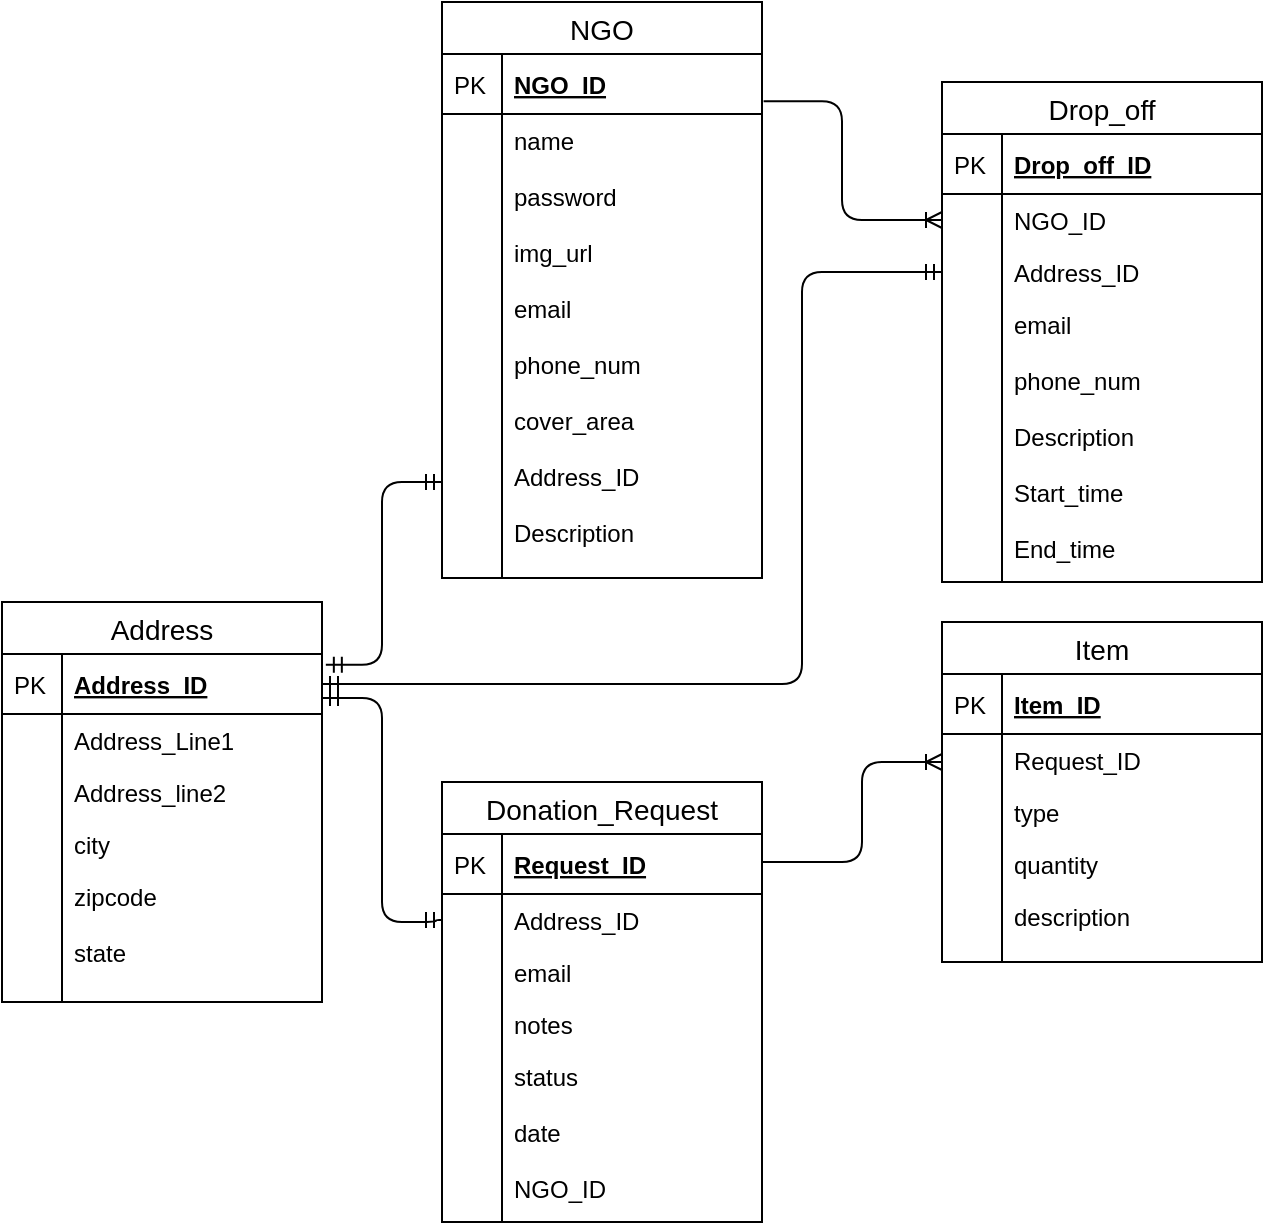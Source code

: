 <mxfile version="12.9.7" type="device"><diagram id="fbKD2f3aKcp4Ht8ZdFiX" name="Page-1"><mxGraphModel dx="1888" dy="1716" grid="1" gridSize="10" guides="1" tooltips="1" connect="1" arrows="1" fold="1" page="1" pageScale="1" pageWidth="850" pageHeight="1100" math="0" shadow="0"><root><mxCell id="0"/><mxCell id="1" parent="0"/><mxCell id="V-EA3xaBsomJCjaJ_prb-17" value="Address" style="swimlane;fontStyle=0;childLayout=stackLayout;horizontal=1;startSize=26;horizontalStack=0;resizeParent=1;resizeParentMax=0;resizeLast=0;collapsible=1;marginBottom=0;align=center;fontSize=14;" parent="1" vertex="1"><mxGeometry x="-30" y="250" width="160" height="200" as="geometry"/></mxCell><mxCell id="V-EA3xaBsomJCjaJ_prb-18" value="Address_ID" style="shape=partialRectangle;top=0;left=0;right=0;bottom=1;align=left;verticalAlign=middle;fillColor=none;spacingLeft=34;spacingRight=4;overflow=hidden;rotatable=0;points=[[0,0.5],[1,0.5]];portConstraint=eastwest;dropTarget=0;fontStyle=5;fontSize=12;" parent="V-EA3xaBsomJCjaJ_prb-17" vertex="1"><mxGeometry y="26" width="160" height="30" as="geometry"/></mxCell><mxCell id="V-EA3xaBsomJCjaJ_prb-19" value="PK" style="shape=partialRectangle;top=0;left=0;bottom=0;fillColor=none;align=left;verticalAlign=middle;spacingLeft=4;spacingRight=4;overflow=hidden;rotatable=0;points=[];portConstraint=eastwest;part=1;fontSize=12;" parent="V-EA3xaBsomJCjaJ_prb-18" vertex="1" connectable="0"><mxGeometry width="30" height="30" as="geometry"/></mxCell><mxCell id="V-EA3xaBsomJCjaJ_prb-20" value="Address_Line1" style="shape=partialRectangle;top=0;left=0;right=0;bottom=0;align=left;verticalAlign=top;fillColor=none;spacingLeft=34;spacingRight=4;overflow=hidden;rotatable=0;points=[[0,0.5],[1,0.5]];portConstraint=eastwest;dropTarget=0;fontSize=12;" parent="V-EA3xaBsomJCjaJ_prb-17" vertex="1"><mxGeometry y="56" width="160" height="26" as="geometry"/></mxCell><mxCell id="V-EA3xaBsomJCjaJ_prb-21" value="" style="shape=partialRectangle;top=0;left=0;bottom=0;fillColor=none;align=left;verticalAlign=top;spacingLeft=4;spacingRight=4;overflow=hidden;rotatable=0;points=[];portConstraint=eastwest;part=1;fontSize=12;" parent="V-EA3xaBsomJCjaJ_prb-20" vertex="1" connectable="0"><mxGeometry width="30" height="26" as="geometry"/></mxCell><mxCell id="V-EA3xaBsomJCjaJ_prb-22" value="Address_line2" style="shape=partialRectangle;top=0;left=0;right=0;bottom=0;align=left;verticalAlign=top;fillColor=none;spacingLeft=34;spacingRight=4;overflow=hidden;rotatable=0;points=[[0,0.5],[1,0.5]];portConstraint=eastwest;dropTarget=0;fontSize=12;" parent="V-EA3xaBsomJCjaJ_prb-17" vertex="1"><mxGeometry y="82" width="160" height="26" as="geometry"/></mxCell><mxCell id="V-EA3xaBsomJCjaJ_prb-23" value="" style="shape=partialRectangle;top=0;left=0;bottom=0;fillColor=none;align=left;verticalAlign=top;spacingLeft=4;spacingRight=4;overflow=hidden;rotatable=0;points=[];portConstraint=eastwest;part=1;fontSize=12;" parent="V-EA3xaBsomJCjaJ_prb-22" vertex="1" connectable="0"><mxGeometry width="30" height="26" as="geometry"/></mxCell><mxCell id="V-EA3xaBsomJCjaJ_prb-24" value="city" style="shape=partialRectangle;top=0;left=0;right=0;bottom=0;align=left;verticalAlign=top;fillColor=none;spacingLeft=34;spacingRight=4;overflow=hidden;rotatable=0;points=[[0,0.5],[1,0.5]];portConstraint=eastwest;dropTarget=0;fontSize=12;" parent="V-EA3xaBsomJCjaJ_prb-17" vertex="1"><mxGeometry y="108" width="160" height="26" as="geometry"/></mxCell><mxCell id="V-EA3xaBsomJCjaJ_prb-25" value="" style="shape=partialRectangle;top=0;left=0;bottom=0;fillColor=none;align=left;verticalAlign=top;spacingLeft=4;spacingRight=4;overflow=hidden;rotatable=0;points=[];portConstraint=eastwest;part=1;fontSize=12;" parent="V-EA3xaBsomJCjaJ_prb-24" vertex="1" connectable="0"><mxGeometry width="30" height="26" as="geometry"/></mxCell><mxCell id="V-EA3xaBsomJCjaJ_prb-26" value="zipcode&#10;&#10;state" style="shape=partialRectangle;top=0;left=0;right=0;bottom=0;align=left;verticalAlign=top;fillColor=none;spacingLeft=34;spacingRight=4;overflow=hidden;rotatable=0;points=[[0,0.5],[1,0.5]];portConstraint=eastwest;dropTarget=0;fontSize=12;" parent="V-EA3xaBsomJCjaJ_prb-17" vertex="1"><mxGeometry y="134" width="160" height="66" as="geometry"/></mxCell><mxCell id="V-EA3xaBsomJCjaJ_prb-27" value="" style="shape=partialRectangle;top=0;left=0;bottom=0;fillColor=none;align=left;verticalAlign=top;spacingLeft=4;spacingRight=4;overflow=hidden;rotatable=0;points=[];portConstraint=eastwest;part=1;fontSize=12;" parent="V-EA3xaBsomJCjaJ_prb-26" vertex="1" connectable="0"><mxGeometry width="30" height="66.0" as="geometry"/></mxCell><mxCell id="V-EA3xaBsomJCjaJ_prb-43" value="" style="edgeStyle=orthogonalEdgeStyle;fontSize=12;html=1;endArrow=ERmandOne;startArrow=ERmandOne;exitX=1.012;exitY=0.18;exitDx=0;exitDy=0;exitPerimeter=0;" parent="1" source="V-EA3xaBsomJCjaJ_prb-18" edge="1"><mxGeometry width="100" height="100" relative="1" as="geometry"><mxPoint x="140" y="280" as="sourcePoint"/><mxPoint x="190" y="190" as="targetPoint"/><Array as="points"><mxPoint x="160" y="281"/><mxPoint x="160" y="190"/></Array></mxGeometry></mxCell><mxCell id="V-EA3xaBsomJCjaJ_prb-44" value="" style="edgeStyle=orthogonalEdgeStyle;fontSize=12;html=1;endArrow=ERoneToMany;entryX=0;entryY=0.5;entryDx=0;entryDy=0;exitX=1.005;exitY=0.787;exitDx=0;exitDy=0;exitPerimeter=0;" parent="1" target="V-EA3xaBsomJCjaJ_prb-35" edge="1" source="V-EA3xaBsomJCjaJ_prb-2"><mxGeometry width="100" height="100" relative="1" as="geometry"><mxPoint x="350" y="80" as="sourcePoint"/><mxPoint x="435" y="109" as="targetPoint"/><Array as="points"><mxPoint x="390"/><mxPoint x="390" y="59"/></Array></mxGeometry></mxCell><mxCell id="V-EA3xaBsomJCjaJ_prb-45" value="" style="edgeStyle=orthogonalEdgeStyle;fontSize=12;html=1;endArrow=ERmandOne;startArrow=ERmandOne;exitX=1;exitY=0.5;exitDx=0;exitDy=0;entryX=0;entryY=0.5;entryDx=0;entryDy=0;" parent="1" source="V-EA3xaBsomJCjaJ_prb-18" edge="1" target="V-EA3xaBsomJCjaJ_prb-37"><mxGeometry width="100" height="100" relative="1" as="geometry"><mxPoint x="310" y="300" as="sourcePoint"/><mxPoint x="440" y="130" as="targetPoint"/><Array as="points"><mxPoint x="370" y="291"/><mxPoint x="370" y="85"/></Array></mxGeometry></mxCell><mxCell id="V-EA3xaBsomJCjaJ_prb-62" value="" style="edgeStyle=orthogonalEdgeStyle;fontSize=12;html=1;endArrow=ERmandOne;startArrow=ERmandOne;entryX=0;entryY=0.5;entryDx=0;entryDy=0;" parent="1" target="V-EA3xaBsomJCjaJ_prb-49" edge="1"><mxGeometry width="100" height="100" relative="1" as="geometry"><mxPoint x="130" y="298" as="sourcePoint"/><mxPoint x="187" y="381" as="targetPoint"/><Array as="points"><mxPoint x="160" y="298"/><mxPoint x="160" y="410"/><mxPoint x="187" y="410"/><mxPoint x="187" y="409"/></Array></mxGeometry></mxCell><mxCell id="V-EA3xaBsomJCjaJ_prb-46" value="Donation_Request" style="swimlane;fontStyle=0;childLayout=stackLayout;horizontal=1;startSize=26;horizontalStack=0;resizeParent=1;resizeParentMax=0;resizeLast=0;collapsible=1;marginBottom=0;align=center;fontSize=14;" parent="1" vertex="1"><mxGeometry x="190" y="340" width="160" height="220" as="geometry"/></mxCell><mxCell id="V-EA3xaBsomJCjaJ_prb-47" value="Request_ID" style="shape=partialRectangle;top=0;left=0;right=0;bottom=1;align=left;verticalAlign=middle;fillColor=none;spacingLeft=34;spacingRight=4;overflow=hidden;rotatable=0;points=[[0,0.5],[1,0.5]];portConstraint=eastwest;dropTarget=0;fontStyle=5;fontSize=12;" parent="V-EA3xaBsomJCjaJ_prb-46" vertex="1"><mxGeometry y="26" width="160" height="30" as="geometry"/></mxCell><mxCell id="V-EA3xaBsomJCjaJ_prb-48" value="PK" style="shape=partialRectangle;top=0;left=0;bottom=0;fillColor=none;align=left;verticalAlign=middle;spacingLeft=4;spacingRight=4;overflow=hidden;rotatable=0;points=[];portConstraint=eastwest;part=1;fontSize=12;" parent="V-EA3xaBsomJCjaJ_prb-47" vertex="1" connectable="0"><mxGeometry width="30" height="30" as="geometry"/></mxCell><mxCell id="V-EA3xaBsomJCjaJ_prb-49" value="Address_ID" style="shape=partialRectangle;top=0;left=0;right=0;bottom=0;align=left;verticalAlign=top;fillColor=none;spacingLeft=34;spacingRight=4;overflow=hidden;rotatable=0;points=[[0,0.5],[1,0.5]];portConstraint=eastwest;dropTarget=0;fontSize=12;" parent="V-EA3xaBsomJCjaJ_prb-46" vertex="1"><mxGeometry y="56" width="160" height="26" as="geometry"/></mxCell><mxCell id="V-EA3xaBsomJCjaJ_prb-50" value="" style="shape=partialRectangle;top=0;left=0;bottom=0;fillColor=none;align=left;verticalAlign=top;spacingLeft=4;spacingRight=4;overflow=hidden;rotatable=0;points=[];portConstraint=eastwest;part=1;fontSize=12;" parent="V-EA3xaBsomJCjaJ_prb-49" vertex="1" connectable="0"><mxGeometry width="30" height="26" as="geometry"/></mxCell><mxCell id="V-EA3xaBsomJCjaJ_prb-51" value="email" style="shape=partialRectangle;top=0;left=0;right=0;bottom=0;align=left;verticalAlign=top;fillColor=none;spacingLeft=34;spacingRight=4;overflow=hidden;rotatable=0;points=[[0,0.5],[1,0.5]];portConstraint=eastwest;dropTarget=0;fontSize=12;" parent="V-EA3xaBsomJCjaJ_prb-46" vertex="1"><mxGeometry y="82" width="160" height="26" as="geometry"/></mxCell><mxCell id="V-EA3xaBsomJCjaJ_prb-52" value="" style="shape=partialRectangle;top=0;left=0;bottom=0;fillColor=none;align=left;verticalAlign=top;spacingLeft=4;spacingRight=4;overflow=hidden;rotatable=0;points=[];portConstraint=eastwest;part=1;fontSize=12;" parent="V-EA3xaBsomJCjaJ_prb-51" vertex="1" connectable="0"><mxGeometry width="30" height="26" as="geometry"/></mxCell><mxCell id="V-EA3xaBsomJCjaJ_prb-53" value="notes" style="shape=partialRectangle;top=0;left=0;right=0;bottom=0;align=left;verticalAlign=top;fillColor=none;spacingLeft=34;spacingRight=4;overflow=hidden;rotatable=0;points=[[0,0.5],[1,0.5]];portConstraint=eastwest;dropTarget=0;fontSize=12;" parent="V-EA3xaBsomJCjaJ_prb-46" vertex="1"><mxGeometry y="108" width="160" height="26" as="geometry"/></mxCell><mxCell id="V-EA3xaBsomJCjaJ_prb-54" value="" style="shape=partialRectangle;top=0;left=0;bottom=0;fillColor=none;align=left;verticalAlign=top;spacingLeft=4;spacingRight=4;overflow=hidden;rotatable=0;points=[];portConstraint=eastwest;part=1;fontSize=12;" parent="V-EA3xaBsomJCjaJ_prb-53" vertex="1" connectable="0"><mxGeometry width="30" height="26" as="geometry"/></mxCell><mxCell id="V-EA3xaBsomJCjaJ_prb-55" value="status&#10;&#10;date&#10;&#10;NGO_ID" style="shape=partialRectangle;top=0;left=0;right=0;bottom=0;align=left;verticalAlign=top;fillColor=none;spacingLeft=34;spacingRight=4;overflow=hidden;rotatable=0;points=[[0,0.5],[1,0.5]];portConstraint=eastwest;dropTarget=0;fontSize=12;" parent="V-EA3xaBsomJCjaJ_prb-46" vertex="1"><mxGeometry y="134" width="160" height="86" as="geometry"/></mxCell><mxCell id="V-EA3xaBsomJCjaJ_prb-56" value="" style="shape=partialRectangle;top=0;left=0;bottom=0;fillColor=none;align=left;verticalAlign=top;spacingLeft=4;spacingRight=4;overflow=hidden;rotatable=0;points=[];portConstraint=eastwest;part=1;fontSize=12;" parent="V-EA3xaBsomJCjaJ_prb-55" vertex="1" connectable="0"><mxGeometry width="30" height="86" as="geometry"/></mxCell><mxCell id="V-EA3xaBsomJCjaJ_prb-63" value="" style="edgeStyle=orthogonalEdgeStyle;fontSize=12;html=1;endArrow=ERoneToMany;" parent="1" edge="1"><mxGeometry width="100" height="100" relative="1" as="geometry"><mxPoint x="350" y="380" as="sourcePoint"/><mxPoint x="440" y="330" as="targetPoint"/><Array as="points"><mxPoint x="350" y="380"/><mxPoint x="400" y="380"/><mxPoint x="400" y="330"/></Array></mxGeometry></mxCell><mxCell id="V-EA3xaBsomJCjaJ_prb-64" value="Item" style="swimlane;fontStyle=0;childLayout=stackLayout;horizontal=1;startSize=26;horizontalStack=0;resizeParent=1;resizeParentMax=0;resizeLast=0;collapsible=1;marginBottom=0;align=center;fontSize=14;" parent="1" vertex="1"><mxGeometry x="440" y="260" width="160" height="170" as="geometry"/></mxCell><mxCell id="V-EA3xaBsomJCjaJ_prb-65" value="Item_ID" style="shape=partialRectangle;top=0;left=0;right=0;bottom=1;align=left;verticalAlign=middle;fillColor=none;spacingLeft=34;spacingRight=4;overflow=hidden;rotatable=0;points=[[0,0.5],[1,0.5]];portConstraint=eastwest;dropTarget=0;fontStyle=5;fontSize=12;" parent="V-EA3xaBsomJCjaJ_prb-64" vertex="1"><mxGeometry y="26" width="160" height="30" as="geometry"/></mxCell><mxCell id="V-EA3xaBsomJCjaJ_prb-66" value="PK" style="shape=partialRectangle;top=0;left=0;bottom=0;fillColor=none;align=left;verticalAlign=middle;spacingLeft=4;spacingRight=4;overflow=hidden;rotatable=0;points=[];portConstraint=eastwest;part=1;fontSize=12;" parent="V-EA3xaBsomJCjaJ_prb-65" vertex="1" connectable="0"><mxGeometry width="30" height="30" as="geometry"/></mxCell><mxCell id="V-EA3xaBsomJCjaJ_prb-67" value="Request_ID" style="shape=partialRectangle;top=0;left=0;right=0;bottom=0;align=left;verticalAlign=top;fillColor=none;spacingLeft=34;spacingRight=4;overflow=hidden;rotatable=0;points=[[0,0.5],[1,0.5]];portConstraint=eastwest;dropTarget=0;fontSize=12;" parent="V-EA3xaBsomJCjaJ_prb-64" vertex="1"><mxGeometry y="56" width="160" height="26" as="geometry"/></mxCell><mxCell id="V-EA3xaBsomJCjaJ_prb-68" value="" style="shape=partialRectangle;top=0;left=0;bottom=0;fillColor=none;align=left;verticalAlign=top;spacingLeft=4;spacingRight=4;overflow=hidden;rotatable=0;points=[];portConstraint=eastwest;part=1;fontSize=12;" parent="V-EA3xaBsomJCjaJ_prb-67" vertex="1" connectable="0"><mxGeometry width="30" height="26" as="geometry"/></mxCell><mxCell id="V-EA3xaBsomJCjaJ_prb-69" value="type" style="shape=partialRectangle;top=0;left=0;right=0;bottom=0;align=left;verticalAlign=top;fillColor=none;spacingLeft=34;spacingRight=4;overflow=hidden;rotatable=0;points=[[0,0.5],[1,0.5]];portConstraint=eastwest;dropTarget=0;fontSize=12;" parent="V-EA3xaBsomJCjaJ_prb-64" vertex="1"><mxGeometry y="82" width="160" height="26" as="geometry"/></mxCell><mxCell id="V-EA3xaBsomJCjaJ_prb-70" value="" style="shape=partialRectangle;top=0;left=0;bottom=0;fillColor=none;align=left;verticalAlign=top;spacingLeft=4;spacingRight=4;overflow=hidden;rotatable=0;points=[];portConstraint=eastwest;part=1;fontSize=12;" parent="V-EA3xaBsomJCjaJ_prb-69" vertex="1" connectable="0"><mxGeometry width="30" height="26" as="geometry"/></mxCell><mxCell id="V-EA3xaBsomJCjaJ_prb-71" value="quantity" style="shape=partialRectangle;top=0;left=0;right=0;bottom=0;align=left;verticalAlign=top;fillColor=none;spacingLeft=34;spacingRight=4;overflow=hidden;rotatable=0;points=[[0,0.5],[1,0.5]];portConstraint=eastwest;dropTarget=0;fontSize=12;" parent="V-EA3xaBsomJCjaJ_prb-64" vertex="1"><mxGeometry y="108" width="160" height="26" as="geometry"/></mxCell><mxCell id="V-EA3xaBsomJCjaJ_prb-72" value="" style="shape=partialRectangle;top=0;left=0;bottom=0;fillColor=none;align=left;verticalAlign=top;spacingLeft=4;spacingRight=4;overflow=hidden;rotatable=0;points=[];portConstraint=eastwest;part=1;fontSize=12;" parent="V-EA3xaBsomJCjaJ_prb-71" vertex="1" connectable="0"><mxGeometry width="30" height="26" as="geometry"/></mxCell><mxCell id="V-EA3xaBsomJCjaJ_prb-73" value="description" style="shape=partialRectangle;top=0;left=0;right=0;bottom=0;align=left;verticalAlign=top;fillColor=none;spacingLeft=34;spacingRight=4;overflow=hidden;rotatable=0;points=[[0,0.5],[1,0.5]];portConstraint=eastwest;dropTarget=0;fontSize=12;" parent="V-EA3xaBsomJCjaJ_prb-64" vertex="1"><mxGeometry y="134" width="160" height="36" as="geometry"/></mxCell><mxCell id="V-EA3xaBsomJCjaJ_prb-74" value="" style="shape=partialRectangle;top=0;left=0;bottom=0;fillColor=none;align=left;verticalAlign=top;spacingLeft=4;spacingRight=4;overflow=hidden;rotatable=0;points=[];portConstraint=eastwest;part=1;fontSize=12;" parent="V-EA3xaBsomJCjaJ_prb-73" vertex="1" connectable="0"><mxGeometry width="30" height="36" as="geometry"/></mxCell><mxCell id="V-EA3xaBsomJCjaJ_prb-1" value="NGO" style="swimlane;fontStyle=0;childLayout=stackLayout;horizontal=1;startSize=26;horizontalStack=0;resizeParent=1;resizeParentMax=0;resizeLast=0;collapsible=1;marginBottom=0;align=center;fontSize=14;" parent="1" vertex="1"><mxGeometry x="190" y="-50" width="160" height="288" as="geometry"/></mxCell><mxCell id="V-EA3xaBsomJCjaJ_prb-2" value="NGO_ID" style="shape=partialRectangle;top=0;left=0;right=0;bottom=1;align=left;verticalAlign=middle;fillColor=none;spacingLeft=34;spacingRight=4;overflow=hidden;rotatable=0;points=[[0,0.5],[1,0.5]];portConstraint=eastwest;dropTarget=0;fontStyle=5;fontSize=12;" parent="V-EA3xaBsomJCjaJ_prb-1" vertex="1"><mxGeometry y="26" width="160" height="30" as="geometry"/></mxCell><mxCell id="V-EA3xaBsomJCjaJ_prb-3" value="PK" style="shape=partialRectangle;top=0;left=0;bottom=0;fillColor=none;align=left;verticalAlign=middle;spacingLeft=4;spacingRight=4;overflow=hidden;rotatable=0;points=[];portConstraint=eastwest;part=1;fontSize=12;" parent="V-EA3xaBsomJCjaJ_prb-2" vertex="1" connectable="0"><mxGeometry width="30" height="30" as="geometry"/></mxCell><mxCell id="V-EA3xaBsomJCjaJ_prb-4" value="name&#10;&#10;password&#10;&#10;img_url" style="shape=partialRectangle;top=0;left=0;right=0;bottom=0;align=left;verticalAlign=top;fillColor=none;spacingLeft=34;spacingRight=4;overflow=hidden;rotatable=0;points=[[0,0.5],[1,0.5]];portConstraint=eastwest;dropTarget=0;fontSize=12;" parent="V-EA3xaBsomJCjaJ_prb-1" vertex="1"><mxGeometry y="56" width="160" height="84" as="geometry"/></mxCell><mxCell id="V-EA3xaBsomJCjaJ_prb-5" value="" style="shape=partialRectangle;top=0;left=0;bottom=0;fillColor=none;align=left;verticalAlign=top;spacingLeft=4;spacingRight=4;overflow=hidden;rotatable=0;points=[];portConstraint=eastwest;part=1;fontSize=12;" parent="V-EA3xaBsomJCjaJ_prb-4" vertex="1" connectable="0"><mxGeometry width="30" height="84" as="geometry"/></mxCell><mxCell id="V-EA3xaBsomJCjaJ_prb-6" value="email&#10;&#10;phone_num" style="shape=partialRectangle;top=0;left=0;right=0;bottom=0;align=left;verticalAlign=top;fillColor=none;spacingLeft=34;spacingRight=4;overflow=hidden;rotatable=0;points=[[0,0.5],[1,0.5]];portConstraint=eastwest;dropTarget=0;fontSize=12;" parent="V-EA3xaBsomJCjaJ_prb-1" vertex="1"><mxGeometry y="140" width="160" height="56" as="geometry"/></mxCell><mxCell id="V-EA3xaBsomJCjaJ_prb-7" value="" style="shape=partialRectangle;top=0;left=0;bottom=0;fillColor=none;align=left;verticalAlign=top;spacingLeft=4;spacingRight=4;overflow=hidden;rotatable=0;points=[];portConstraint=eastwest;part=1;fontSize=12;" parent="V-EA3xaBsomJCjaJ_prb-6" vertex="1" connectable="0"><mxGeometry width="30" height="56" as="geometry"/></mxCell><mxCell id="V-EA3xaBsomJCjaJ_prb-8" value="cover_area&#10;&#10;Address_ID&#10;&#10;Description" style="shape=partialRectangle;top=0;left=0;right=0;bottom=0;align=left;verticalAlign=top;fillColor=none;spacingLeft=34;spacingRight=4;overflow=hidden;rotatable=0;points=[[0,0.5],[1,0.5]];portConstraint=eastwest;dropTarget=0;fontSize=12;" parent="V-EA3xaBsomJCjaJ_prb-1" vertex="1"><mxGeometry y="196" width="160" height="92" as="geometry"/></mxCell><mxCell id="V-EA3xaBsomJCjaJ_prb-9" value="" style="shape=partialRectangle;top=0;left=0;bottom=0;fillColor=none;align=left;verticalAlign=top;spacingLeft=4;spacingRight=4;overflow=hidden;rotatable=0;points=[];portConstraint=eastwest;part=1;fontSize=12;" parent="V-EA3xaBsomJCjaJ_prb-8" vertex="1" connectable="0"><mxGeometry width="30" height="92" as="geometry"/></mxCell><mxCell id="V-EA3xaBsomJCjaJ_prb-10" value="" style="shape=partialRectangle;top=0;left=0;right=0;bottom=0;align=left;verticalAlign=top;fillColor=none;spacingLeft=34;spacingRight=4;overflow=hidden;rotatable=0;points=[[0,0.5],[1,0.5]];portConstraint=eastwest;dropTarget=0;fontSize=12;" parent="V-EA3xaBsomJCjaJ_prb-1" vertex="1"><mxGeometry y="288" width="160" as="geometry"/></mxCell><mxCell id="V-EA3xaBsomJCjaJ_prb-11" value="" style="shape=partialRectangle;top=0;left=0;bottom=0;fillColor=none;align=left;verticalAlign=top;spacingLeft=4;spacingRight=4;overflow=hidden;rotatable=0;points=[];portConstraint=eastwest;part=1;fontSize=12;" parent="V-EA3xaBsomJCjaJ_prb-10" vertex="1" connectable="0"><mxGeometry width="30" as="geometry"/></mxCell><mxCell id="V-EA3xaBsomJCjaJ_prb-32" value="Drop_off" style="swimlane;fontStyle=0;childLayout=stackLayout;horizontal=1;startSize=26;horizontalStack=0;resizeParent=1;resizeParentMax=0;resizeLast=0;collapsible=1;marginBottom=0;align=center;fontSize=14;" parent="1" vertex="1"><mxGeometry x="440" y="-10" width="160" height="250" as="geometry"/></mxCell><mxCell id="V-EA3xaBsomJCjaJ_prb-33" value="Drop_off_ID" style="shape=partialRectangle;top=0;left=0;right=0;bottom=1;align=left;verticalAlign=middle;fillColor=none;spacingLeft=34;spacingRight=4;overflow=hidden;rotatable=0;points=[[0,0.5],[1,0.5]];portConstraint=eastwest;dropTarget=0;fontStyle=5;fontSize=12;" parent="V-EA3xaBsomJCjaJ_prb-32" vertex="1"><mxGeometry y="26" width="160" height="30" as="geometry"/></mxCell><mxCell id="V-EA3xaBsomJCjaJ_prb-34" value="PK" style="shape=partialRectangle;top=0;left=0;bottom=0;fillColor=none;align=left;verticalAlign=middle;spacingLeft=4;spacingRight=4;overflow=hidden;rotatable=0;points=[];portConstraint=eastwest;part=1;fontSize=12;" parent="V-EA3xaBsomJCjaJ_prb-33" vertex="1" connectable="0"><mxGeometry width="30" height="30" as="geometry"/></mxCell><mxCell id="V-EA3xaBsomJCjaJ_prb-35" value="NGO_ID" style="shape=partialRectangle;top=0;left=0;right=0;bottom=0;align=left;verticalAlign=top;fillColor=none;spacingLeft=34;spacingRight=4;overflow=hidden;rotatable=0;points=[[0,0.5],[1,0.5]];portConstraint=eastwest;dropTarget=0;fontSize=12;" parent="V-EA3xaBsomJCjaJ_prb-32" vertex="1"><mxGeometry y="56" width="160" height="26" as="geometry"/></mxCell><mxCell id="V-EA3xaBsomJCjaJ_prb-36" value="" style="shape=partialRectangle;top=0;left=0;bottom=0;fillColor=none;align=left;verticalAlign=top;spacingLeft=4;spacingRight=4;overflow=hidden;rotatable=0;points=[];portConstraint=eastwest;part=1;fontSize=12;" parent="V-EA3xaBsomJCjaJ_prb-35" vertex="1" connectable="0"><mxGeometry width="30" height="26" as="geometry"/></mxCell><mxCell id="V-EA3xaBsomJCjaJ_prb-37" value="Address_ID" style="shape=partialRectangle;top=0;left=0;right=0;bottom=0;align=left;verticalAlign=top;fillColor=none;spacingLeft=34;spacingRight=4;overflow=hidden;rotatable=0;points=[[0,0.5],[1,0.5]];portConstraint=eastwest;dropTarget=0;fontSize=12;" parent="V-EA3xaBsomJCjaJ_prb-32" vertex="1"><mxGeometry y="82" width="160" height="26" as="geometry"/></mxCell><mxCell id="V-EA3xaBsomJCjaJ_prb-38" value="" style="shape=partialRectangle;top=0;left=0;bottom=0;fillColor=none;align=left;verticalAlign=top;spacingLeft=4;spacingRight=4;overflow=hidden;rotatable=0;points=[];portConstraint=eastwest;part=1;fontSize=12;" parent="V-EA3xaBsomJCjaJ_prb-37" vertex="1" connectable="0"><mxGeometry width="30" height="26" as="geometry"/></mxCell><mxCell id="V-EA3xaBsomJCjaJ_prb-39" value="email&#10;&#10;phone_num&#10;&#10;Description&#10;&#10;Start_time&#10;&#10;End_time" style="shape=partialRectangle;top=0;left=0;right=0;bottom=0;align=left;verticalAlign=top;fillColor=none;spacingLeft=34;spacingRight=4;overflow=hidden;rotatable=0;points=[[0,0.5],[1,0.5]];portConstraint=eastwest;dropTarget=0;fontSize=12;" parent="V-EA3xaBsomJCjaJ_prb-32" vertex="1"><mxGeometry y="108" width="160" height="132" as="geometry"/></mxCell><mxCell id="V-EA3xaBsomJCjaJ_prb-40" value="" style="shape=partialRectangle;top=0;left=0;bottom=0;fillColor=none;align=left;verticalAlign=top;spacingLeft=4;spacingRight=4;overflow=hidden;rotatable=0;points=[];portConstraint=eastwest;part=1;fontSize=12;" parent="V-EA3xaBsomJCjaJ_prb-39" vertex="1" connectable="0"><mxGeometry width="30" height="132" as="geometry"/></mxCell><mxCell id="V-EA3xaBsomJCjaJ_prb-41" value="" style="shape=partialRectangle;top=0;left=0;right=0;bottom=0;align=left;verticalAlign=top;fillColor=none;spacingLeft=34;spacingRight=4;overflow=hidden;rotatable=0;points=[[0,0.5],[1,0.5]];portConstraint=eastwest;dropTarget=0;fontSize=12;" parent="V-EA3xaBsomJCjaJ_prb-32" vertex="1"><mxGeometry y="240" width="160" height="10" as="geometry"/></mxCell><mxCell id="V-EA3xaBsomJCjaJ_prb-42" value="" style="shape=partialRectangle;top=0;left=0;bottom=0;fillColor=none;align=left;verticalAlign=top;spacingLeft=4;spacingRight=4;overflow=hidden;rotatable=0;points=[];portConstraint=eastwest;part=1;fontSize=12;" parent="V-EA3xaBsomJCjaJ_prb-41" vertex="1" connectable="0"><mxGeometry width="30" height="10" as="geometry"/></mxCell></root></mxGraphModel></diagram></mxfile>